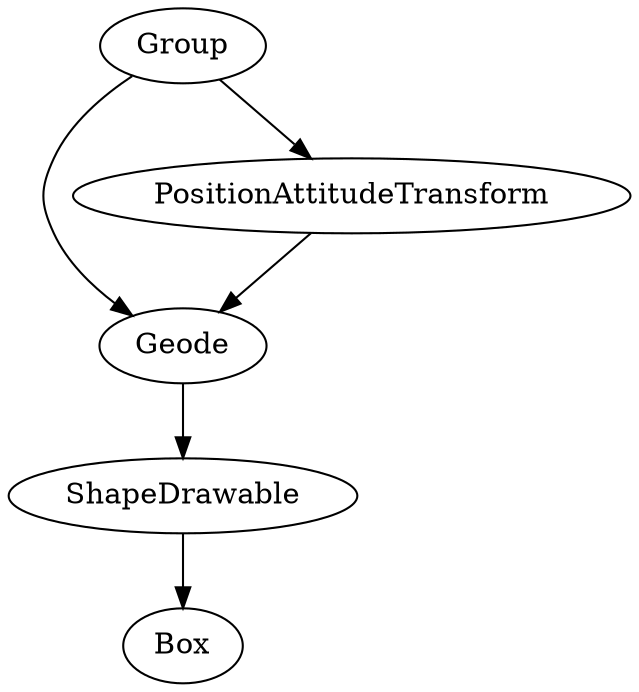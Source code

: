 digraph osg_shape {
	Group -> Geode -> ShapeDrawable -> Box;
	Group -> PositionAttitudeTransform -> Geode;
}
